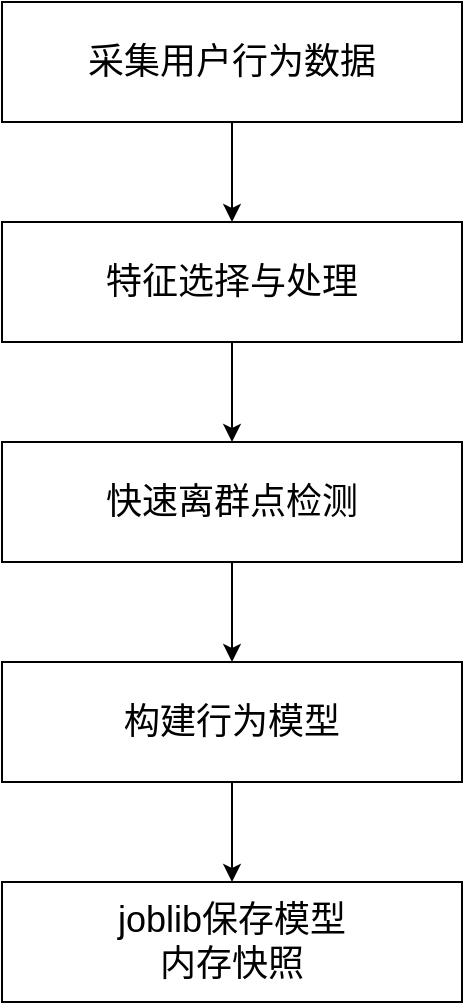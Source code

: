 <mxfile version="24.2.2" type="github">
  <diagram name="第 1 页" id="EgYMsfJAQKjL_qMN2GMh">
    <mxGraphModel dx="1647" dy="839" grid="1" gridSize="10" guides="1" tooltips="1" connect="1" arrows="1" fold="1" page="1" pageScale="1" pageWidth="827" pageHeight="1169" math="0" shadow="0">
      <root>
        <mxCell id="0" />
        <mxCell id="1" parent="0" />
        <mxCell id="QbWQWO0vrT6BwD4tMdgq-1" value="" style="edgeStyle=orthogonalEdgeStyle;rounded=0;orthogonalLoop=1;jettySize=auto;html=1;fontSize=18;" parent="1" source="QbWQWO0vrT6BwD4tMdgq-2" target="QbWQWO0vrT6BwD4tMdgq-4" edge="1">
          <mxGeometry relative="1" as="geometry" />
        </mxCell>
        <mxCell id="QbWQWO0vrT6BwD4tMdgq-2" value="采集用户行为数据" style="rounded=0;whiteSpace=wrap;html=1;fontSize=18;" parent="1" vertex="1">
          <mxGeometry x="40" y="380" width="230" height="60" as="geometry" />
        </mxCell>
        <mxCell id="QbWQWO0vrT6BwD4tMdgq-3" value="" style="edgeStyle=orthogonalEdgeStyle;rounded=0;orthogonalLoop=1;jettySize=auto;html=1;fontSize=18;" parent="1" source="QbWQWO0vrT6BwD4tMdgq-4" target="QbWQWO0vrT6BwD4tMdgq-6" edge="1">
          <mxGeometry relative="1" as="geometry" />
        </mxCell>
        <mxCell id="QbWQWO0vrT6BwD4tMdgq-4" value="特征选择与处理" style="rounded=0;whiteSpace=wrap;html=1;fontSize=18;" parent="1" vertex="1">
          <mxGeometry x="40" y="490" width="230" height="60" as="geometry" />
        </mxCell>
        <mxCell id="QbWQWO0vrT6BwD4tMdgq-5" value="" style="edgeStyle=orthogonalEdgeStyle;rounded=0;orthogonalLoop=1;jettySize=auto;html=1;fontSize=18;" parent="1" source="QbWQWO0vrT6BwD4tMdgq-6" target="QbWQWO0vrT6BwD4tMdgq-8" edge="1">
          <mxGeometry relative="1" as="geometry" />
        </mxCell>
        <mxCell id="QbWQWO0vrT6BwD4tMdgq-6" value="快速离群点检测" style="rounded=0;whiteSpace=wrap;html=1;fontSize=18;" parent="1" vertex="1">
          <mxGeometry x="40" y="600" width="230" height="60" as="geometry" />
        </mxCell>
        <mxCell id="QbWQWO0vrT6BwD4tMdgq-7" value="" style="edgeStyle=orthogonalEdgeStyle;rounded=0;orthogonalLoop=1;jettySize=auto;html=1;fontSize=18;" parent="1" source="QbWQWO0vrT6BwD4tMdgq-8" target="QbWQWO0vrT6BwD4tMdgq-9" edge="1">
          <mxGeometry relative="1" as="geometry" />
        </mxCell>
        <mxCell id="QbWQWO0vrT6BwD4tMdgq-8" value="构建行为模型" style="rounded=0;whiteSpace=wrap;html=1;fontSize=18;" parent="1" vertex="1">
          <mxGeometry x="40" y="710" width="230" height="60" as="geometry" />
        </mxCell>
        <mxCell id="QbWQWO0vrT6BwD4tMdgq-9" value="joblib保存模型&lt;div style=&quot;font-size: 18px;&quot;&gt;内存快照&lt;/div&gt;" style="rounded=0;whiteSpace=wrap;html=1;fontSize=18;" parent="1" vertex="1">
          <mxGeometry x="40" y="820" width="230" height="60" as="geometry" />
        </mxCell>
      </root>
    </mxGraphModel>
  </diagram>
</mxfile>
